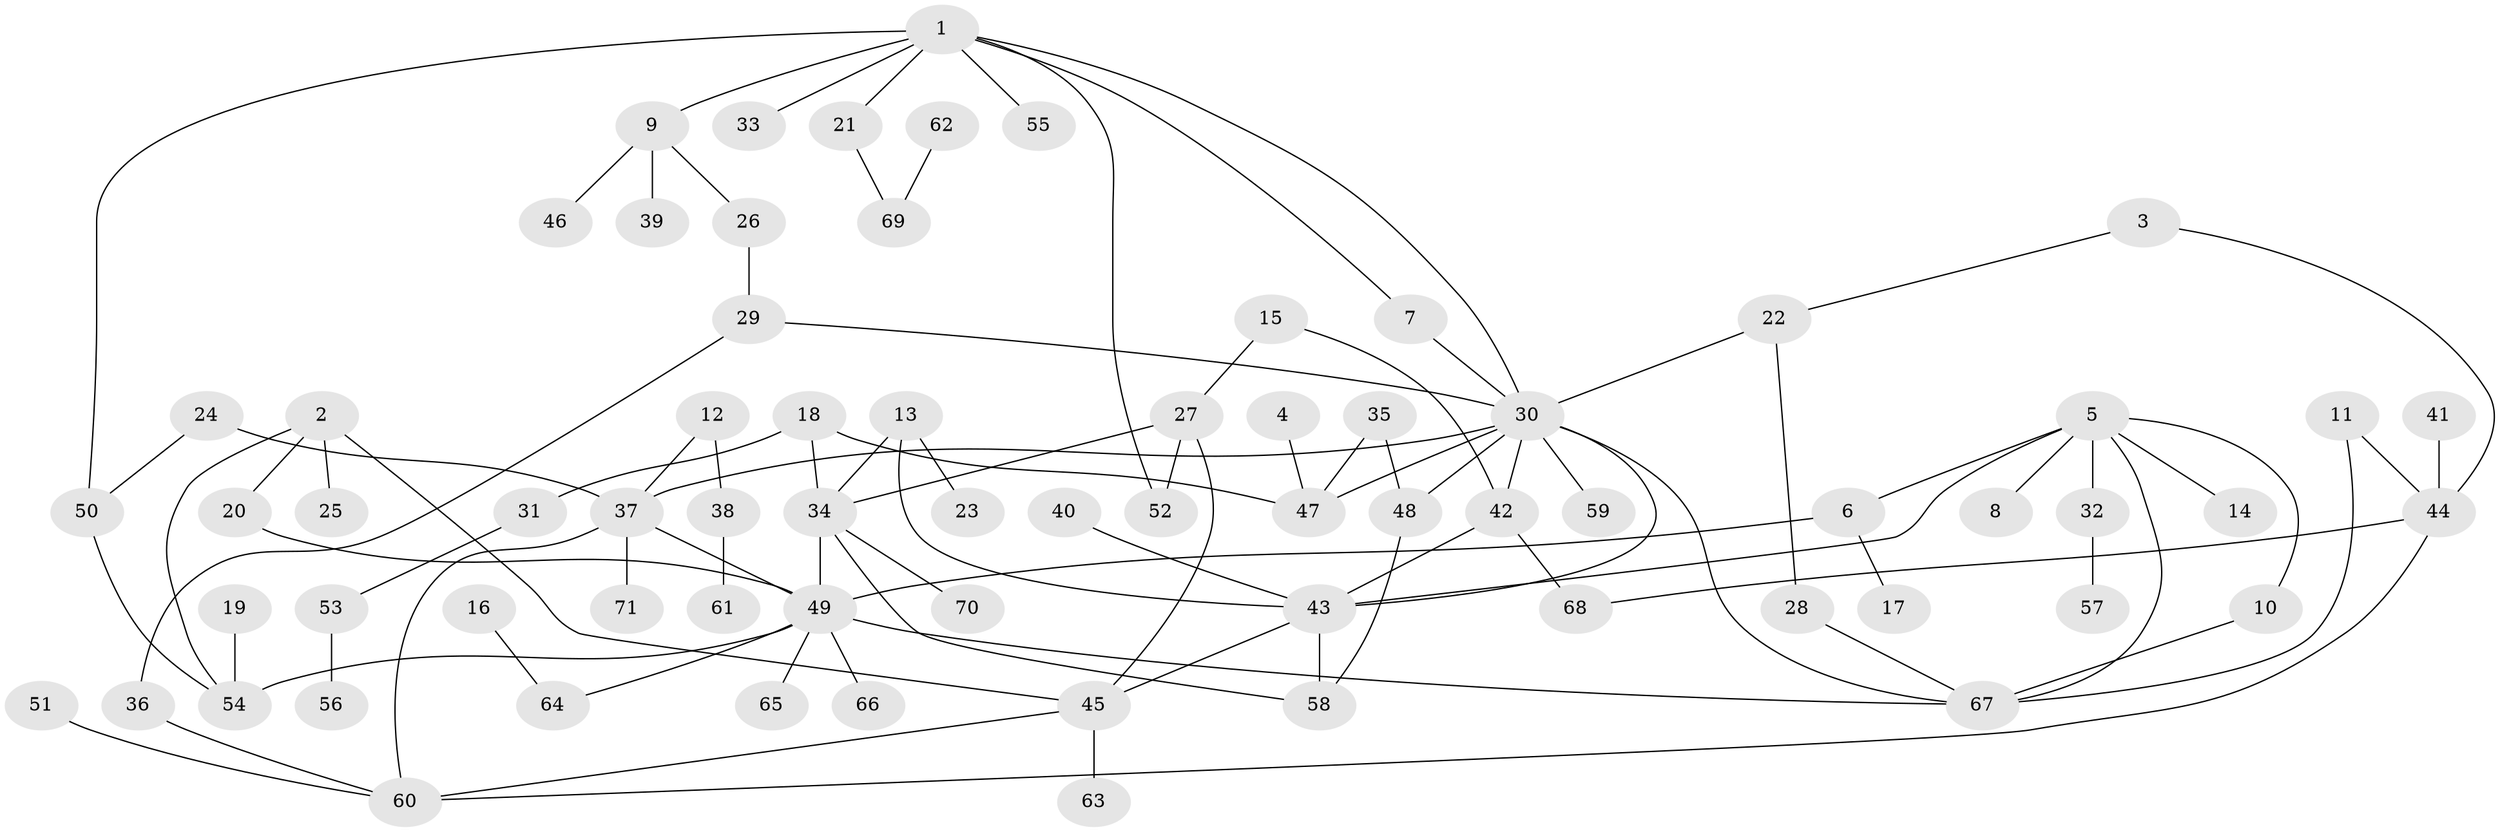 // original degree distribution, {8: 0.007042253521126761, 10: 0.007042253521126761, 5: 0.04225352112676056, 4: 0.11971830985915492, 2: 0.28169014084507044, 7: 0.007042253521126761, 3: 0.14084507042253522, 9: 0.007042253521126761, 1: 0.38028169014084506, 6: 0.007042253521126761}
// Generated by graph-tools (version 1.1) at 2025/49/03/09/25 03:49:19]
// undirected, 71 vertices, 95 edges
graph export_dot {
graph [start="1"]
  node [color=gray90,style=filled];
  1;
  2;
  3;
  4;
  5;
  6;
  7;
  8;
  9;
  10;
  11;
  12;
  13;
  14;
  15;
  16;
  17;
  18;
  19;
  20;
  21;
  22;
  23;
  24;
  25;
  26;
  27;
  28;
  29;
  30;
  31;
  32;
  33;
  34;
  35;
  36;
  37;
  38;
  39;
  40;
  41;
  42;
  43;
  44;
  45;
  46;
  47;
  48;
  49;
  50;
  51;
  52;
  53;
  54;
  55;
  56;
  57;
  58;
  59;
  60;
  61;
  62;
  63;
  64;
  65;
  66;
  67;
  68;
  69;
  70;
  71;
  1 -- 7 [weight=1.0];
  1 -- 9 [weight=1.0];
  1 -- 21 [weight=1.0];
  1 -- 30 [weight=1.0];
  1 -- 33 [weight=1.0];
  1 -- 50 [weight=1.0];
  1 -- 52 [weight=1.0];
  1 -- 55 [weight=1.0];
  2 -- 20 [weight=1.0];
  2 -- 25 [weight=1.0];
  2 -- 45 [weight=1.0];
  2 -- 54 [weight=1.0];
  3 -- 22 [weight=1.0];
  3 -- 44 [weight=1.0];
  4 -- 47 [weight=1.0];
  5 -- 6 [weight=1.0];
  5 -- 8 [weight=1.0];
  5 -- 10 [weight=1.0];
  5 -- 14 [weight=1.0];
  5 -- 32 [weight=1.0];
  5 -- 43 [weight=1.0];
  5 -- 67 [weight=1.0];
  6 -- 17 [weight=1.0];
  6 -- 49 [weight=1.0];
  7 -- 30 [weight=1.0];
  9 -- 26 [weight=1.0];
  9 -- 39 [weight=1.0];
  9 -- 46 [weight=1.0];
  10 -- 67 [weight=1.0];
  11 -- 44 [weight=1.0];
  11 -- 67 [weight=1.0];
  12 -- 37 [weight=1.0];
  12 -- 38 [weight=1.0];
  13 -- 23 [weight=1.0];
  13 -- 34 [weight=1.0];
  13 -- 43 [weight=1.0];
  15 -- 27 [weight=1.0];
  15 -- 42 [weight=1.0];
  16 -- 64 [weight=1.0];
  18 -- 31 [weight=1.0];
  18 -- 34 [weight=1.0];
  18 -- 47 [weight=1.0];
  19 -- 54 [weight=1.0];
  20 -- 49 [weight=1.0];
  21 -- 69 [weight=1.0];
  22 -- 28 [weight=1.0];
  22 -- 30 [weight=1.0];
  24 -- 37 [weight=1.0];
  24 -- 50 [weight=1.0];
  26 -- 29 [weight=1.0];
  27 -- 34 [weight=1.0];
  27 -- 45 [weight=1.0];
  27 -- 52 [weight=1.0];
  28 -- 67 [weight=1.0];
  29 -- 30 [weight=1.0];
  29 -- 36 [weight=1.0];
  30 -- 37 [weight=1.0];
  30 -- 42 [weight=1.0];
  30 -- 43 [weight=1.0];
  30 -- 47 [weight=1.0];
  30 -- 48 [weight=1.0];
  30 -- 59 [weight=1.0];
  30 -- 67 [weight=1.0];
  31 -- 53 [weight=1.0];
  32 -- 57 [weight=1.0];
  34 -- 49 [weight=1.0];
  34 -- 58 [weight=1.0];
  34 -- 70 [weight=1.0];
  35 -- 47 [weight=1.0];
  35 -- 48 [weight=1.0];
  36 -- 60 [weight=1.0];
  37 -- 49 [weight=1.0];
  37 -- 60 [weight=1.0];
  37 -- 71 [weight=1.0];
  38 -- 61 [weight=1.0];
  40 -- 43 [weight=1.0];
  41 -- 44 [weight=1.0];
  42 -- 43 [weight=1.0];
  42 -- 68 [weight=1.0];
  43 -- 45 [weight=1.0];
  43 -- 58 [weight=1.0];
  44 -- 60 [weight=1.0];
  44 -- 68 [weight=1.0];
  45 -- 60 [weight=1.0];
  45 -- 63 [weight=1.0];
  48 -- 58 [weight=1.0];
  49 -- 54 [weight=1.0];
  49 -- 64 [weight=1.0];
  49 -- 65 [weight=1.0];
  49 -- 66 [weight=1.0];
  49 -- 67 [weight=1.0];
  50 -- 54 [weight=1.0];
  51 -- 60 [weight=1.0];
  53 -- 56 [weight=1.0];
  62 -- 69 [weight=1.0];
}
